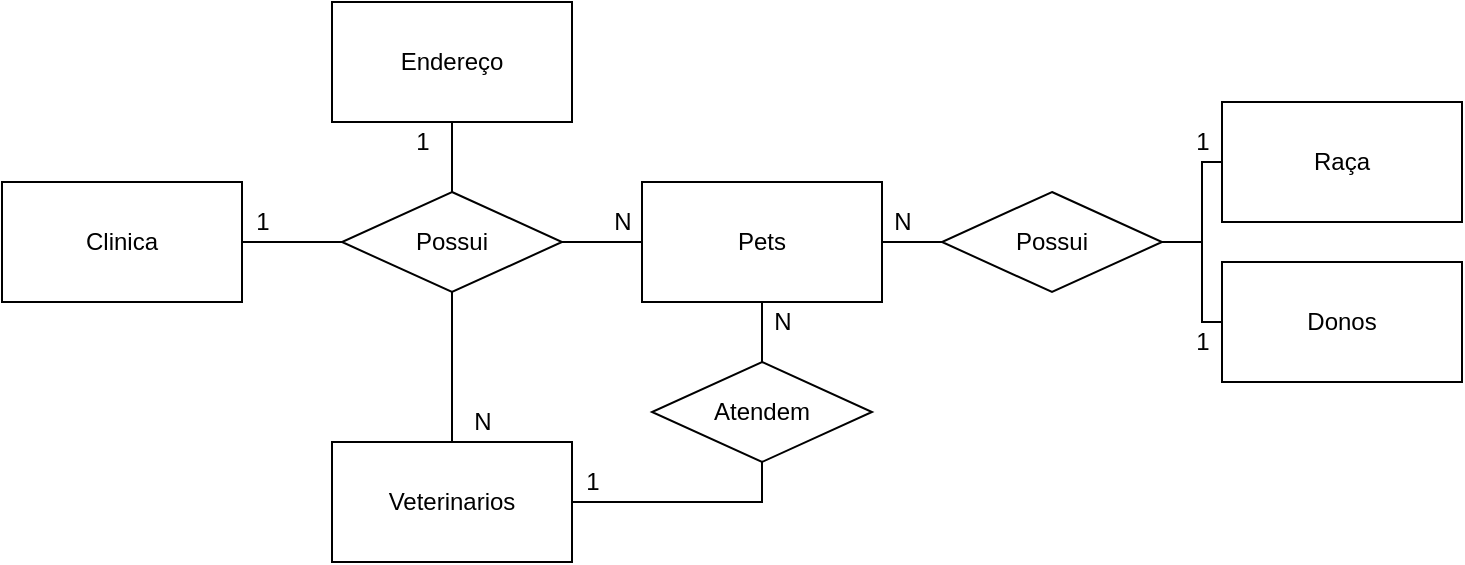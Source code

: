 <mxfile version="14.4.2" type="device"><diagram id="QpUaqouY7RF_DI-nCznE" name="Page-1"><mxGraphModel dx="942" dy="614" grid="1" gridSize="10" guides="1" tooltips="1" connect="1" arrows="1" fold="1" page="1" pageScale="1" pageWidth="827" pageHeight="1169" math="0" shadow="0"><root><mxCell id="0"/><mxCell id="1" parent="0"/><mxCell id="vmLBJnSxbSs2g_yjy5lD-5" style="edgeStyle=orthogonalEdgeStyle;rounded=0;orthogonalLoop=1;jettySize=auto;html=1;entryX=0;entryY=0.5;entryDx=0;entryDy=0;endArrow=none;endFill=0;" edge="1" parent="1" source="vmLBJnSxbSs2g_yjy5lD-1" target="vmLBJnSxbSs2g_yjy5lD-2"><mxGeometry relative="1" as="geometry"/></mxCell><mxCell id="vmLBJnSxbSs2g_yjy5lD-1" value="Clinica" style="rounded=0;whiteSpace=wrap;html=1;" vertex="1" parent="1"><mxGeometry x="80" y="170" width="120" height="60" as="geometry"/></mxCell><mxCell id="vmLBJnSxbSs2g_yjy5lD-6" style="edgeStyle=orthogonalEdgeStyle;rounded=0;orthogonalLoop=1;jettySize=auto;html=1;entryX=0.5;entryY=1;entryDx=0;entryDy=0;endArrow=none;endFill=0;" edge="1" parent="1" source="vmLBJnSxbSs2g_yjy5lD-2" target="vmLBJnSxbSs2g_yjy5lD-4"><mxGeometry relative="1" as="geometry"/></mxCell><mxCell id="vmLBJnSxbSs2g_yjy5lD-11" style="edgeStyle=orthogonalEdgeStyle;rounded=0;orthogonalLoop=1;jettySize=auto;html=1;entryX=0.5;entryY=0;entryDx=0;entryDy=0;endArrow=none;endFill=0;" edge="1" parent="1" source="vmLBJnSxbSs2g_yjy5lD-2" target="vmLBJnSxbSs2g_yjy5lD-10"><mxGeometry relative="1" as="geometry"/></mxCell><mxCell id="vmLBJnSxbSs2g_yjy5lD-16" style="edgeStyle=orthogonalEdgeStyle;rounded=0;orthogonalLoop=1;jettySize=auto;html=1;entryX=0;entryY=0.5;entryDx=0;entryDy=0;endArrow=none;endFill=0;" edge="1" parent="1" source="vmLBJnSxbSs2g_yjy5lD-2" target="vmLBJnSxbSs2g_yjy5lD-3"><mxGeometry relative="1" as="geometry"/></mxCell><mxCell id="vmLBJnSxbSs2g_yjy5lD-2" value="Possui" style="rhombus;whiteSpace=wrap;html=1;" vertex="1" parent="1"><mxGeometry x="250" y="175" width="110" height="50" as="geometry"/></mxCell><mxCell id="vmLBJnSxbSs2g_yjy5lD-17" style="edgeStyle=orthogonalEdgeStyle;rounded=0;orthogonalLoop=1;jettySize=auto;html=1;entryX=0;entryY=0.5;entryDx=0;entryDy=0;endArrow=none;endFill=0;" edge="1" parent="1" source="vmLBJnSxbSs2g_yjy5lD-3" target="vmLBJnSxbSs2g_yjy5lD-7"><mxGeometry relative="1" as="geometry"/></mxCell><mxCell id="vmLBJnSxbSs2g_yjy5lD-3" value="Pets" style="rounded=0;whiteSpace=wrap;html=1;" vertex="1" parent="1"><mxGeometry x="400" y="170" width="120" height="60" as="geometry"/></mxCell><mxCell id="vmLBJnSxbSs2g_yjy5lD-4" value="Endereço" style="rounded=0;whiteSpace=wrap;html=1;" vertex="1" parent="1"><mxGeometry x="245" y="80" width="120" height="60" as="geometry"/></mxCell><mxCell id="vmLBJnSxbSs2g_yjy5lD-18" style="edgeStyle=orthogonalEdgeStyle;rounded=0;orthogonalLoop=1;jettySize=auto;html=1;entryX=0;entryY=0.5;entryDx=0;entryDy=0;endArrow=none;endFill=0;" edge="1" parent="1" source="vmLBJnSxbSs2g_yjy5lD-7" target="vmLBJnSxbSs2g_yjy5lD-8"><mxGeometry relative="1" as="geometry"/></mxCell><mxCell id="vmLBJnSxbSs2g_yjy5lD-19" style="edgeStyle=orthogonalEdgeStyle;rounded=0;orthogonalLoop=1;jettySize=auto;html=1;entryX=0;entryY=0.5;entryDx=0;entryDy=0;endArrow=none;endFill=0;" edge="1" parent="1" source="vmLBJnSxbSs2g_yjy5lD-7" target="vmLBJnSxbSs2g_yjy5lD-9"><mxGeometry relative="1" as="geometry"/></mxCell><mxCell id="vmLBJnSxbSs2g_yjy5lD-7" value="Possui" style="rhombus;whiteSpace=wrap;html=1;" vertex="1" parent="1"><mxGeometry x="550" y="175" width="110" height="50" as="geometry"/></mxCell><mxCell id="vmLBJnSxbSs2g_yjy5lD-8" value="Raça" style="rounded=0;whiteSpace=wrap;html=1;" vertex="1" parent="1"><mxGeometry x="690" y="130" width="120" height="60" as="geometry"/></mxCell><mxCell id="vmLBJnSxbSs2g_yjy5lD-9" value="Donos" style="rounded=0;whiteSpace=wrap;html=1;" vertex="1" parent="1"><mxGeometry x="690" y="210" width="120" height="60" as="geometry"/></mxCell><mxCell id="vmLBJnSxbSs2g_yjy5lD-14" style="edgeStyle=orthogonalEdgeStyle;rounded=0;orthogonalLoop=1;jettySize=auto;html=1;entryX=0.5;entryY=1;entryDx=0;entryDy=0;endArrow=none;endFill=0;" edge="1" parent="1" source="vmLBJnSxbSs2g_yjy5lD-10" target="vmLBJnSxbSs2g_yjy5lD-13"><mxGeometry relative="1" as="geometry"/></mxCell><mxCell id="vmLBJnSxbSs2g_yjy5lD-10" value="Veterinarios" style="rounded=0;whiteSpace=wrap;html=1;" vertex="1" parent="1"><mxGeometry x="245" y="300" width="120" height="60" as="geometry"/></mxCell><mxCell id="vmLBJnSxbSs2g_yjy5lD-15" style="edgeStyle=orthogonalEdgeStyle;rounded=0;orthogonalLoop=1;jettySize=auto;html=1;entryX=0.5;entryY=1;entryDx=0;entryDy=0;endArrow=none;endFill=0;" edge="1" parent="1" source="vmLBJnSxbSs2g_yjy5lD-13" target="vmLBJnSxbSs2g_yjy5lD-3"><mxGeometry relative="1" as="geometry"/></mxCell><mxCell id="vmLBJnSxbSs2g_yjy5lD-13" value="Atendem" style="rhombus;whiteSpace=wrap;html=1;" vertex="1" parent="1"><mxGeometry x="405" y="260" width="110" height="50" as="geometry"/></mxCell><mxCell id="vmLBJnSxbSs2g_yjy5lD-20" value="1" style="text;html=1;align=center;verticalAlign=middle;resizable=0;points=[];autosize=1;" vertex="1" parent="1"><mxGeometry x="200" y="180" width="20" height="20" as="geometry"/></mxCell><mxCell id="vmLBJnSxbSs2g_yjy5lD-21" value="1" style="text;html=1;align=center;verticalAlign=middle;resizable=0;points=[];autosize=1;" vertex="1" parent="1"><mxGeometry x="280" y="140" width="20" height="20" as="geometry"/></mxCell><mxCell id="vmLBJnSxbSs2g_yjy5lD-23" value="N" style="text;html=1;align=center;verticalAlign=middle;resizable=0;points=[];autosize=1;" vertex="1" parent="1"><mxGeometry x="380" y="180" width="20" height="20" as="geometry"/></mxCell><mxCell id="vmLBJnSxbSs2g_yjy5lD-24" value="N" style="text;html=1;align=center;verticalAlign=middle;resizable=0;points=[];autosize=1;" vertex="1" parent="1"><mxGeometry x="310" y="280" width="20" height="20" as="geometry"/></mxCell><mxCell id="vmLBJnSxbSs2g_yjy5lD-25" value="1" style="text;html=1;align=center;verticalAlign=middle;resizable=0;points=[];autosize=1;" vertex="1" parent="1"><mxGeometry x="365" y="310" width="20" height="20" as="geometry"/></mxCell><mxCell id="vmLBJnSxbSs2g_yjy5lD-26" value="N" style="text;html=1;align=center;verticalAlign=middle;resizable=0;points=[];autosize=1;" vertex="1" parent="1"><mxGeometry x="460" y="230" width="20" height="20" as="geometry"/></mxCell><mxCell id="vmLBJnSxbSs2g_yjy5lD-27" value="N" style="text;html=1;align=center;verticalAlign=middle;resizable=0;points=[];autosize=1;" vertex="1" parent="1"><mxGeometry x="520" y="180" width="20" height="20" as="geometry"/></mxCell><mxCell id="vmLBJnSxbSs2g_yjy5lD-28" value="1" style="text;html=1;align=center;verticalAlign=middle;resizable=0;points=[];autosize=1;" vertex="1" parent="1"><mxGeometry x="670" y="140" width="20" height="20" as="geometry"/></mxCell><mxCell id="vmLBJnSxbSs2g_yjy5lD-30" value="1" style="text;html=1;align=center;verticalAlign=middle;resizable=0;points=[];autosize=1;" vertex="1" parent="1"><mxGeometry x="670" y="240" width="20" height="20" as="geometry"/></mxCell></root></mxGraphModel></diagram></mxfile>